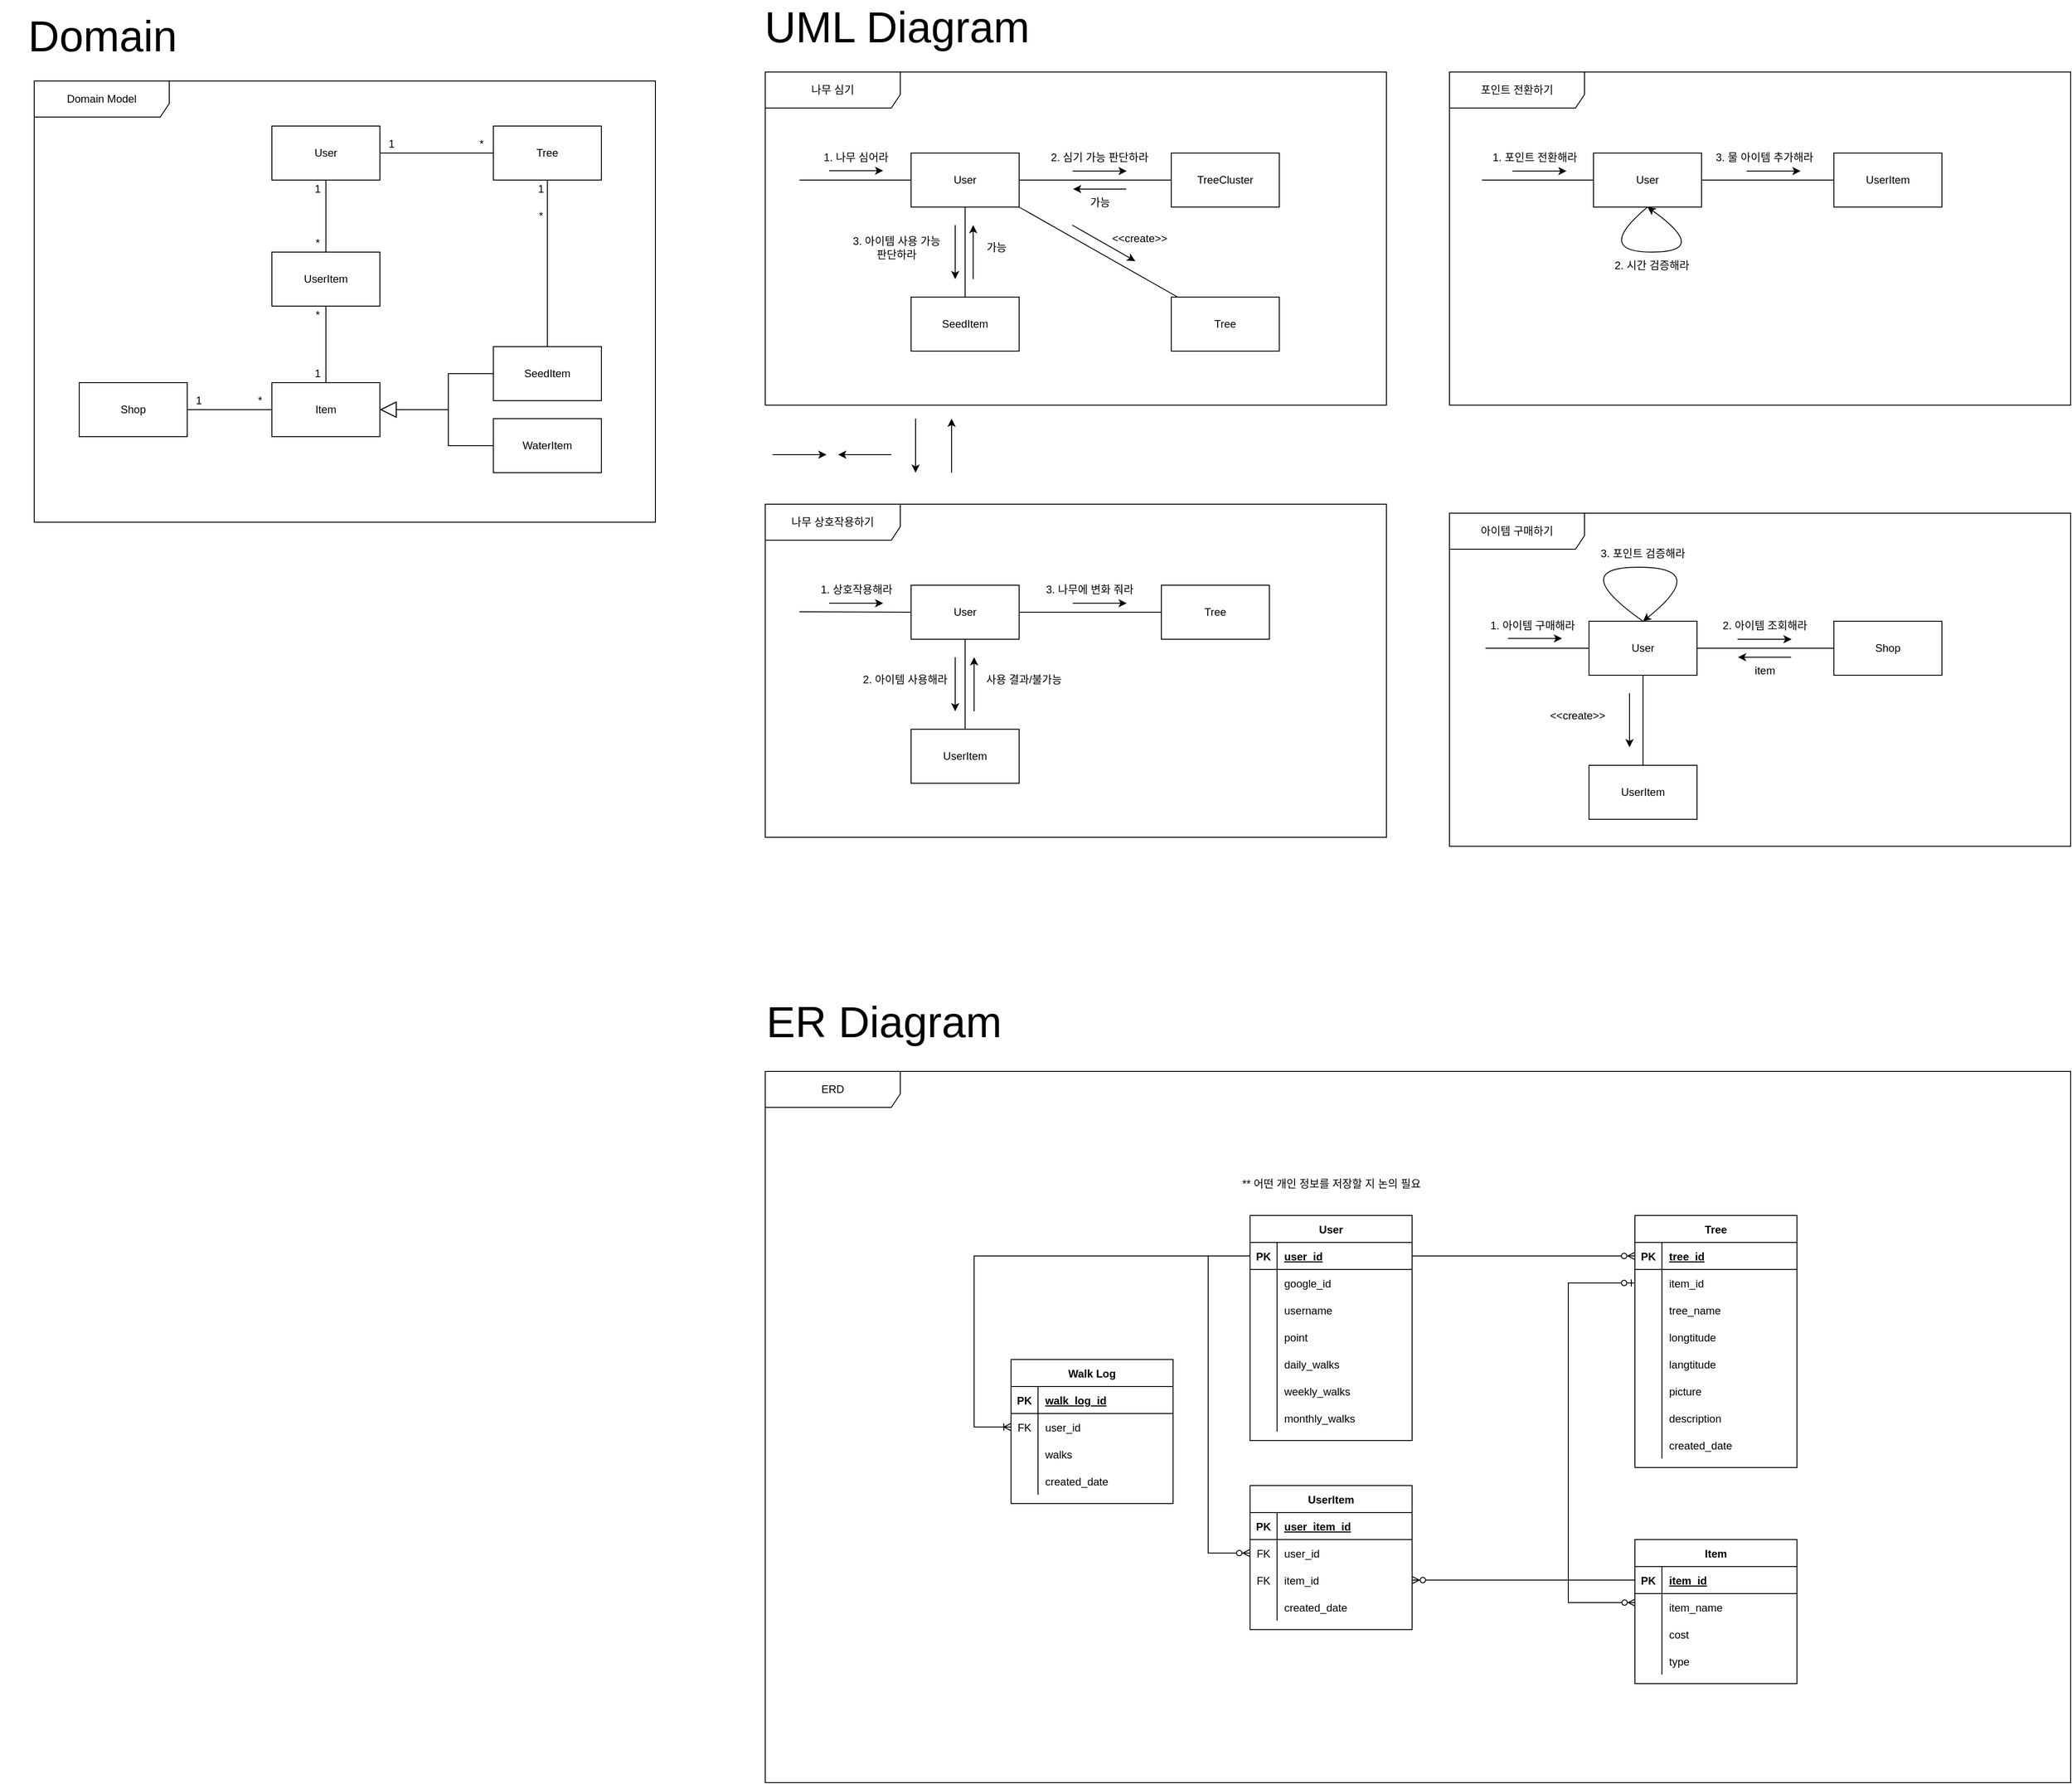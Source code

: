 <mxfile version="16.4.3" type="github">
  <diagram id="Z2XPl6DT5WQDu6Ui0edA" name="Page-1">
    <mxGraphModel dx="4124" dy="2280" grid="1" gridSize="10" guides="1" tooltips="1" connect="1" arrows="1" fold="1" page="1" pageScale="1" pageWidth="827" pageHeight="1169" math="0" shadow="0">
      <root>
        <mxCell id="0" />
        <mxCell id="1" parent="0" />
        <mxCell id="-I51igHoZUXPIICsRkif-1" value="Domain Model" style="shape=umlFrame;whiteSpace=wrap;html=1;width=150;height=40;" vertex="1" parent="1">
          <mxGeometry x="68" y="150" width="690" height="490" as="geometry" />
        </mxCell>
        <mxCell id="-I51igHoZUXPIICsRkif-2" value="User" style="rounded=0;whiteSpace=wrap;html=1;" vertex="1" parent="1">
          <mxGeometry x="332" y="200" width="120" height="60" as="geometry" />
        </mxCell>
        <mxCell id="-I51igHoZUXPIICsRkif-3" value="Tree" style="rounded=0;whiteSpace=wrap;html=1;" vertex="1" parent="1">
          <mxGeometry x="578" y="200" width="120" height="60" as="geometry" />
        </mxCell>
        <mxCell id="-I51igHoZUXPIICsRkif-4" value="" style="endArrow=none;html=1;rounded=0;exitX=1;exitY=0.5;exitDx=0;exitDy=0;entryX=0;entryY=0.5;entryDx=0;entryDy=0;" edge="1" parent="1" source="-I51igHoZUXPIICsRkif-2" target="-I51igHoZUXPIICsRkif-3">
          <mxGeometry width="50" height="50" relative="1" as="geometry">
            <mxPoint x="698" y="590" as="sourcePoint" />
            <mxPoint x="748" y="540" as="targetPoint" />
          </mxGeometry>
        </mxCell>
        <mxCell id="-I51igHoZUXPIICsRkif-5" value="1" style="text;html=1;strokeColor=none;fillColor=none;align=center;verticalAlign=middle;whiteSpace=wrap;rounded=0;" vertex="1" parent="1">
          <mxGeometry x="452" y="210" width="26" height="20" as="geometry" />
        </mxCell>
        <mxCell id="-I51igHoZUXPIICsRkif-6" value="*" style="text;html=1;strokeColor=none;fillColor=none;align=center;verticalAlign=middle;whiteSpace=wrap;rounded=0;" vertex="1" parent="1">
          <mxGeometry x="552" y="210" width="26" height="20" as="geometry" />
        </mxCell>
        <mxCell id="-I51igHoZUXPIICsRkif-7" value="Item" style="rounded=0;whiteSpace=wrap;html=1;" vertex="1" parent="1">
          <mxGeometry x="332" y="485" width="120" height="60" as="geometry" />
        </mxCell>
        <mxCell id="-I51igHoZUXPIICsRkif-8" value="SeedItem" style="rounded=0;whiteSpace=wrap;html=1;" vertex="1" parent="1">
          <mxGeometry x="578" y="445" width="120" height="60" as="geometry" />
        </mxCell>
        <mxCell id="-I51igHoZUXPIICsRkif-9" value="WaterItem" style="rounded=0;whiteSpace=wrap;html=1;" vertex="1" parent="1">
          <mxGeometry x="578" y="525" width="120" height="60" as="geometry" />
        </mxCell>
        <mxCell id="-I51igHoZUXPIICsRkif-10" value="" style="endArrow=block;endSize=16;endFill=0;html=1;rounded=0;entryX=1;entryY=0.5;entryDx=0;entryDy=0;exitX=0;exitY=0.5;exitDx=0;exitDy=0;" edge="1" parent="1" source="-I51igHoZUXPIICsRkif-9" target="-I51igHoZUXPIICsRkif-7">
          <mxGeometry x="0.079" y="23" width="160" relative="1" as="geometry">
            <mxPoint x="568" y="585" as="sourcePoint" />
            <mxPoint x="728" y="585" as="targetPoint" />
            <Array as="points">
              <mxPoint x="528" y="555" />
              <mxPoint x="528" y="515" />
            </Array>
            <mxPoint as="offset" />
          </mxGeometry>
        </mxCell>
        <mxCell id="-I51igHoZUXPIICsRkif-11" value="" style="endArrow=block;endSize=16;endFill=0;html=1;rounded=0;exitX=0;exitY=0.5;exitDx=0;exitDy=0;entryX=1;entryY=0.5;entryDx=0;entryDy=0;" edge="1" parent="1" source="-I51igHoZUXPIICsRkif-8" target="-I51igHoZUXPIICsRkif-7">
          <mxGeometry x="0.079" y="23" width="160" relative="1" as="geometry">
            <mxPoint x="488" y="465" as="sourcePoint" />
            <mxPoint x="458" y="515" as="targetPoint" />
            <Array as="points">
              <mxPoint x="528" y="475" />
              <mxPoint x="528" y="515" />
            </Array>
            <mxPoint as="offset" />
          </mxGeometry>
        </mxCell>
        <mxCell id="-I51igHoZUXPIICsRkif-12" value="" style="endArrow=none;html=1;rounded=0;exitX=0.5;exitY=0;exitDx=0;exitDy=0;entryX=0.5;entryY=1;entryDx=0;entryDy=0;" edge="1" parent="1" source="-I51igHoZUXPIICsRkif-8" target="-I51igHoZUXPIICsRkif-3">
          <mxGeometry width="50" height="50" relative="1" as="geometry">
            <mxPoint x="462.0" y="240.0" as="sourcePoint" />
            <mxPoint x="588" y="240.0" as="targetPoint" />
          </mxGeometry>
        </mxCell>
        <mxCell id="-I51igHoZUXPIICsRkif-13" value="1" style="text;html=1;strokeColor=none;fillColor=none;align=center;verticalAlign=middle;whiteSpace=wrap;rounded=0;" vertex="1" parent="1">
          <mxGeometry x="618" y="260" width="26" height="20" as="geometry" />
        </mxCell>
        <mxCell id="-I51igHoZUXPIICsRkif-14" value="*" style="text;html=1;strokeColor=none;fillColor=none;align=center;verticalAlign=middle;whiteSpace=wrap;rounded=0;" vertex="1" parent="1">
          <mxGeometry x="618" y="290" width="26" height="20" as="geometry" />
        </mxCell>
        <mxCell id="-I51igHoZUXPIICsRkif-15" value="Shop" style="rounded=0;whiteSpace=wrap;html=1;" vertex="1" parent="1">
          <mxGeometry x="118" y="485" width="120" height="60" as="geometry" />
        </mxCell>
        <mxCell id="-I51igHoZUXPIICsRkif-16" value="" style="endArrow=none;html=1;rounded=0;exitX=1;exitY=0.5;exitDx=0;exitDy=0;entryX=0;entryY=0.5;entryDx=0;entryDy=0;" edge="1" parent="1" source="-I51igHoZUXPIICsRkif-15" target="-I51igHoZUXPIICsRkif-7">
          <mxGeometry width="50" height="50" relative="1" as="geometry">
            <mxPoint x="402.0" y="405" as="sourcePoint" />
            <mxPoint x="402.0" y="495" as="targetPoint" />
          </mxGeometry>
        </mxCell>
        <mxCell id="-I51igHoZUXPIICsRkif-17" value="1" style="text;html=1;strokeColor=none;fillColor=none;align=center;verticalAlign=middle;whiteSpace=wrap;rounded=0;" vertex="1" parent="1">
          <mxGeometry x="238" y="495" width="26" height="20" as="geometry" />
        </mxCell>
        <mxCell id="-I51igHoZUXPIICsRkif-18" value="*" style="text;html=1;strokeColor=none;fillColor=none;align=center;verticalAlign=middle;whiteSpace=wrap;rounded=0;" vertex="1" parent="1">
          <mxGeometry x="306" y="495" width="26" height="20" as="geometry" />
        </mxCell>
        <mxCell id="-I51igHoZUXPIICsRkif-19" value="나무 심기" style="shape=umlFrame;whiteSpace=wrap;html=1;width=150;height=40;" vertex="1" parent="1">
          <mxGeometry x="880" y="140" width="690" height="370" as="geometry" />
        </mxCell>
        <mxCell id="-I51igHoZUXPIICsRkif-20" value="User" style="rounded=0;whiteSpace=wrap;html=1;" vertex="1" parent="1">
          <mxGeometry x="1042" y="230" width="120" height="60" as="geometry" />
        </mxCell>
        <mxCell id="-I51igHoZUXPIICsRkif-21" value="TreeCluster" style="rounded=0;whiteSpace=wrap;html=1;" vertex="1" parent="1">
          <mxGeometry x="1331" y="230" width="120" height="60" as="geometry" />
        </mxCell>
        <mxCell id="-I51igHoZUXPIICsRkif-22" value="" style="endArrow=none;html=1;rounded=0;exitX=1;exitY=0.5;exitDx=0;exitDy=0;entryX=0;entryY=0.5;entryDx=0;entryDy=0;" edge="1" parent="1" source="-I51igHoZUXPIICsRkif-20" target="-I51igHoZUXPIICsRkif-21">
          <mxGeometry width="50" height="50" relative="1" as="geometry">
            <mxPoint x="1294" y="-190" as="sourcePoint" />
            <mxPoint x="1294" y="-100" as="targetPoint" />
          </mxGeometry>
        </mxCell>
        <mxCell id="-I51igHoZUXPIICsRkif-23" value="" style="endArrow=none;html=1;rounded=0;entryX=0;entryY=0.5;entryDx=0;entryDy=0;" edge="1" parent="1" target="-I51igHoZUXPIICsRkif-20">
          <mxGeometry width="50" height="50" relative="1" as="geometry">
            <mxPoint x="918" y="260" as="sourcePoint" />
            <mxPoint x="1042" y="259.5" as="targetPoint" />
          </mxGeometry>
        </mxCell>
        <mxCell id="-I51igHoZUXPIICsRkif-24" value="2. 심기 가능 판단하라" style="text;html=1;strokeColor=none;fillColor=none;align=center;verticalAlign=middle;whiteSpace=wrap;rounded=0;" vertex="1" parent="1">
          <mxGeometry x="1191" y="220" width="121" height="30" as="geometry" />
        </mxCell>
        <mxCell id="-I51igHoZUXPIICsRkif-25" value="1. 나무 심어라" style="text;html=1;strokeColor=none;fillColor=none;align=center;verticalAlign=middle;whiteSpace=wrap;rounded=0;" vertex="1" parent="1">
          <mxGeometry x="941" y="220" width="80" height="30" as="geometry" />
        </mxCell>
        <mxCell id="-I51igHoZUXPIICsRkif-26" value="" style="endArrow=classic;html=1;rounded=0;" edge="1" parent="1">
          <mxGeometry width="50" height="50" relative="1" as="geometry">
            <mxPoint x="888" y="565" as="sourcePoint" />
            <mxPoint x="948" y="565" as="targetPoint" />
          </mxGeometry>
        </mxCell>
        <mxCell id="-I51igHoZUXPIICsRkif-27" value="" style="endArrow=classic;html=1;rounded=0;" edge="1" parent="1">
          <mxGeometry width="50" height="50" relative="1" as="geometry">
            <mxPoint x="1020" y="565" as="sourcePoint" />
            <mxPoint x="961" y="565" as="targetPoint" />
          </mxGeometry>
        </mxCell>
        <mxCell id="-I51igHoZUXPIICsRkif-28" value="" style="endArrow=classic;html=1;rounded=0;" edge="1" parent="1">
          <mxGeometry width="50" height="50" relative="1" as="geometry">
            <mxPoint x="1221.5" y="250" as="sourcePoint" />
            <mxPoint x="1281.5" y="250" as="targetPoint" />
          </mxGeometry>
        </mxCell>
        <mxCell id="-I51igHoZUXPIICsRkif-29" value="" style="endArrow=classic;html=1;rounded=0;" edge="1" parent="1">
          <mxGeometry width="50" height="50" relative="1" as="geometry">
            <mxPoint x="951" y="249.6" as="sourcePoint" />
            <mxPoint x="1011" y="249.6" as="targetPoint" />
          </mxGeometry>
        </mxCell>
        <mxCell id="-I51igHoZUXPIICsRkif-30" value="" style="endArrow=classic;html=1;rounded=0;" edge="1" parent="1">
          <mxGeometry width="50" height="50" relative="1" as="geometry">
            <mxPoint x="1281" y="270" as="sourcePoint" />
            <mxPoint x="1222" y="270" as="targetPoint" />
          </mxGeometry>
        </mxCell>
        <mxCell id="-I51igHoZUXPIICsRkif-31" value="가능" style="text;html=1;strokeColor=none;fillColor=none;align=center;verticalAlign=middle;whiteSpace=wrap;rounded=0;" vertex="1" parent="1">
          <mxGeometry x="1226.5" y="270" width="50" height="30" as="geometry" />
        </mxCell>
        <mxCell id="-I51igHoZUXPIICsRkif-32" value="SeedItem" style="rounded=0;whiteSpace=wrap;html=1;" vertex="1" parent="1">
          <mxGeometry x="1042" y="390" width="120" height="60" as="geometry" />
        </mxCell>
        <mxCell id="-I51igHoZUXPIICsRkif-33" value="" style="endArrow=classic;html=1;rounded=0;" edge="1" parent="1">
          <mxGeometry width="50" height="50" relative="1" as="geometry">
            <mxPoint x="1047" y="525" as="sourcePoint" />
            <mxPoint x="1047" y="585" as="targetPoint" />
            <Array as="points">
              <mxPoint x="1047" y="555" />
            </Array>
          </mxGeometry>
        </mxCell>
        <mxCell id="-I51igHoZUXPIICsRkif-34" value="" style="endArrow=none;html=1;rounded=0;exitX=0.5;exitY=1;exitDx=0;exitDy=0;entryX=0.5;entryY=0;entryDx=0;entryDy=0;" edge="1" parent="1" source="-I51igHoZUXPIICsRkif-20" target="-I51igHoZUXPIICsRkif-32">
          <mxGeometry width="50" height="50" relative="1" as="geometry">
            <mxPoint x="1172" y="270" as="sourcePoint" />
            <mxPoint x="1341" y="270" as="targetPoint" />
          </mxGeometry>
        </mxCell>
        <mxCell id="-I51igHoZUXPIICsRkif-35" value="" style="endArrow=classic;html=1;rounded=0;" edge="1" parent="1">
          <mxGeometry width="50" height="50" relative="1" as="geometry">
            <mxPoint x="1091" y="310" as="sourcePoint" />
            <mxPoint x="1091" y="370" as="targetPoint" />
            <Array as="points">
              <mxPoint x="1091" y="340" />
            </Array>
          </mxGeometry>
        </mxCell>
        <mxCell id="-I51igHoZUXPIICsRkif-36" value="3. 아이템 사용 가능&lt;br&gt;판단하라" style="text;html=1;strokeColor=none;fillColor=none;align=center;verticalAlign=middle;whiteSpace=wrap;rounded=0;" vertex="1" parent="1">
          <mxGeometry x="961" y="320" width="130" height="30" as="geometry" />
        </mxCell>
        <mxCell id="-I51igHoZUXPIICsRkif-37" value="" style="endArrow=classic;html=1;rounded=0;" edge="1" parent="1">
          <mxGeometry width="50" height="50" relative="1" as="geometry">
            <mxPoint x="1087" y="585" as="sourcePoint" />
            <mxPoint x="1087" y="525" as="targetPoint" />
            <Array as="points" />
          </mxGeometry>
        </mxCell>
        <mxCell id="-I51igHoZUXPIICsRkif-38" value="" style="endArrow=classic;html=1;rounded=0;" edge="1" parent="1">
          <mxGeometry width="50" height="50" relative="1" as="geometry">
            <mxPoint x="1111" y="370" as="sourcePoint" />
            <mxPoint x="1111" y="310" as="targetPoint" />
            <Array as="points" />
          </mxGeometry>
        </mxCell>
        <mxCell id="-I51igHoZUXPIICsRkif-39" value="가능" style="text;html=1;strokeColor=none;fillColor=none;align=center;verticalAlign=middle;whiteSpace=wrap;rounded=0;" vertex="1" parent="1">
          <mxGeometry x="1112" y="320" width="50" height="30" as="geometry" />
        </mxCell>
        <mxCell id="-I51igHoZUXPIICsRkif-40" value="Tree" style="rounded=0;whiteSpace=wrap;html=1;" vertex="1" parent="1">
          <mxGeometry x="1331" y="390" width="120" height="60" as="geometry" />
        </mxCell>
        <mxCell id="-I51igHoZUXPIICsRkif-41" value="" style="endArrow=none;html=1;rounded=0;exitX=1;exitY=1;exitDx=0;exitDy=0;" edge="1" parent="1" source="-I51igHoZUXPIICsRkif-20" target="-I51igHoZUXPIICsRkif-40">
          <mxGeometry width="50" height="50" relative="1" as="geometry">
            <mxPoint x="1172" y="270" as="sourcePoint" />
            <mxPoint x="1341" y="270" as="targetPoint" />
          </mxGeometry>
        </mxCell>
        <mxCell id="-I51igHoZUXPIICsRkif-42" value="" style="endArrow=classic;html=1;rounded=0;" edge="1" parent="1">
          <mxGeometry width="50" height="50" relative="1" as="geometry">
            <mxPoint x="1221" y="310" as="sourcePoint" />
            <mxPoint x="1291" y="350" as="targetPoint" />
            <Array as="points">
              <mxPoint x="1221" y="310" />
            </Array>
          </mxGeometry>
        </mxCell>
        <mxCell id="-I51igHoZUXPIICsRkif-43" value="&amp;lt;&amp;lt;create&amp;gt;&amp;gt;" style="text;html=1;strokeColor=none;fillColor=none;align=center;verticalAlign=middle;whiteSpace=wrap;rounded=0;" vertex="1" parent="1">
          <mxGeometry x="1263" y="310" width="66" height="30" as="geometry" />
        </mxCell>
        <mxCell id="-I51igHoZUXPIICsRkif-44" value="나무 상호작용하기" style="shape=umlFrame;whiteSpace=wrap;html=1;width=150;height=40;" vertex="1" parent="1">
          <mxGeometry x="880" y="620" width="690" height="370" as="geometry" />
        </mxCell>
        <mxCell id="-I51igHoZUXPIICsRkif-45" value="User" style="rounded=0;whiteSpace=wrap;html=1;" vertex="1" parent="1">
          <mxGeometry x="1042" y="710" width="120" height="60" as="geometry" />
        </mxCell>
        <mxCell id="-I51igHoZUXPIICsRkif-46" value="" style="endArrow=none;html=1;rounded=0;exitX=1;exitY=0.5;exitDx=0;exitDy=0;entryX=0;entryY=0.5;entryDx=0;entryDy=0;" edge="1" parent="1" target="-I51igHoZUXPIICsRkif-45">
          <mxGeometry width="50" height="50" relative="1" as="geometry">
            <mxPoint x="918" y="739.5" as="sourcePoint" />
            <mxPoint x="1042" y="739.5" as="targetPoint" />
          </mxGeometry>
        </mxCell>
        <mxCell id="-I51igHoZUXPIICsRkif-47" value="1. 상호작용해라" style="text;html=1;strokeColor=none;fillColor=none;align=center;verticalAlign=middle;whiteSpace=wrap;rounded=0;" vertex="1" parent="1">
          <mxGeometry x="931.5" y="700" width="99" height="30" as="geometry" />
        </mxCell>
        <mxCell id="-I51igHoZUXPIICsRkif-48" value="" style="endArrow=classic;html=1;rounded=0;" edge="1" parent="1">
          <mxGeometry width="50" height="50" relative="1" as="geometry">
            <mxPoint x="951" y="730" as="sourcePoint" />
            <mxPoint x="1011" y="730" as="targetPoint" />
          </mxGeometry>
        </mxCell>
        <mxCell id="-I51igHoZUXPIICsRkif-49" value="Tree" style="rounded=0;whiteSpace=wrap;html=1;" vertex="1" parent="1">
          <mxGeometry x="1320" y="710" width="120" height="60" as="geometry" />
        </mxCell>
        <mxCell id="-I51igHoZUXPIICsRkif-50" value="" style="endArrow=none;html=1;rounded=0;exitX=1;exitY=0.5;exitDx=0;exitDy=0;entryX=0;entryY=0.5;entryDx=0;entryDy=0;" edge="1" parent="1" source="-I51igHoZUXPIICsRkif-45" target="-I51igHoZUXPIICsRkif-49">
          <mxGeometry width="50" height="50" relative="1" as="geometry">
            <mxPoint x="1180" y="739.5" as="sourcePoint" />
            <mxPoint x="1304" y="740" as="targetPoint" />
          </mxGeometry>
        </mxCell>
        <mxCell id="-I51igHoZUXPIICsRkif-51" value="UserItem" style="rounded=0;whiteSpace=wrap;html=1;" vertex="1" parent="1">
          <mxGeometry x="1042" y="870" width="120" height="60" as="geometry" />
        </mxCell>
        <mxCell id="-I51igHoZUXPIICsRkif-52" value="" style="endArrow=none;html=1;rounded=0;exitX=0.5;exitY=1;exitDx=0;exitDy=0;entryX=0.5;entryY=0;entryDx=0;entryDy=0;" edge="1" parent="1" source="-I51igHoZUXPIICsRkif-45" target="-I51igHoZUXPIICsRkif-51">
          <mxGeometry width="50" height="50" relative="1" as="geometry">
            <mxPoint x="1172" y="750" as="sourcePoint" />
            <mxPoint x="1330" y="750" as="targetPoint" />
          </mxGeometry>
        </mxCell>
        <mxCell id="-I51igHoZUXPIICsRkif-53" value="" style="endArrow=classic;html=1;rounded=0;" edge="1" parent="1">
          <mxGeometry width="50" height="50" relative="1" as="geometry">
            <mxPoint x="1091" y="790" as="sourcePoint" />
            <mxPoint x="1091" y="850" as="targetPoint" />
            <Array as="points">
              <mxPoint x="1091" y="820" />
            </Array>
          </mxGeometry>
        </mxCell>
        <mxCell id="-I51igHoZUXPIICsRkif-54" value="2. 아이템 사용해라" style="text;html=1;strokeColor=none;fillColor=none;align=center;verticalAlign=middle;whiteSpace=wrap;rounded=0;" vertex="1" parent="1">
          <mxGeometry x="980" y="800" width="111" height="30" as="geometry" />
        </mxCell>
        <mxCell id="-I51igHoZUXPIICsRkif-55" value="" style="endArrow=classic;html=1;rounded=0;" edge="1" parent="1">
          <mxGeometry width="50" height="50" relative="1" as="geometry">
            <mxPoint x="1112" y="850" as="sourcePoint" />
            <mxPoint x="1112" y="790" as="targetPoint" />
            <Array as="points" />
          </mxGeometry>
        </mxCell>
        <mxCell id="-I51igHoZUXPIICsRkif-56" value="사용 결과/불가능" style="text;html=1;strokeColor=none;fillColor=none;align=center;verticalAlign=middle;whiteSpace=wrap;rounded=0;" vertex="1" parent="1">
          <mxGeometry x="1112" y="800" width="111" height="30" as="geometry" />
        </mxCell>
        <mxCell id="-I51igHoZUXPIICsRkif-57" value="3. 나무에 변화 줘라" style="text;html=1;strokeColor=none;fillColor=none;align=center;verticalAlign=middle;whiteSpace=wrap;rounded=0;" vertex="1" parent="1">
          <mxGeometry x="1185" y="700" width="111" height="30" as="geometry" />
        </mxCell>
        <mxCell id="-I51igHoZUXPIICsRkif-58" value="" style="endArrow=classic;html=1;rounded=0;" edge="1" parent="1">
          <mxGeometry width="50" height="50" relative="1" as="geometry">
            <mxPoint x="1221.5" y="730" as="sourcePoint" />
            <mxPoint x="1281.5" y="730" as="targetPoint" />
          </mxGeometry>
        </mxCell>
        <mxCell id="-I51igHoZUXPIICsRkif-59" value="포인트 전환하기" style="shape=umlFrame;whiteSpace=wrap;html=1;width=150;height=40;" vertex="1" parent="1">
          <mxGeometry x="1640" y="140" width="690" height="370" as="geometry" />
        </mxCell>
        <mxCell id="-I51igHoZUXPIICsRkif-60" value="&lt;font style=&quot;font-size: 48px&quot;&gt;UML Diagram&lt;br&gt;&lt;/font&gt;" style="text;html=1;strokeColor=none;fillColor=none;align=center;verticalAlign=middle;whiteSpace=wrap;rounded=0;" vertex="1" parent="1">
          <mxGeometry x="856.5" y="60" width="339" height="60" as="geometry" />
        </mxCell>
        <mxCell id="-I51igHoZUXPIICsRkif-61" value="&lt;font style=&quot;font-size: 48px&quot;&gt;Domain&lt;/font&gt;" style="text;html=1;strokeColor=none;fillColor=none;align=center;verticalAlign=middle;whiteSpace=wrap;rounded=0;" vertex="1" parent="1">
          <mxGeometry x="30" y="70" width="227.5" height="60" as="geometry" />
        </mxCell>
        <mxCell id="-I51igHoZUXPIICsRkif-62" value="User" style="rounded=0;whiteSpace=wrap;html=1;" vertex="1" parent="1">
          <mxGeometry x="1800" y="230" width="120" height="60" as="geometry" />
        </mxCell>
        <mxCell id="-I51igHoZUXPIICsRkif-63" value="" style="endArrow=none;html=1;rounded=0;entryX=0;entryY=0.5;entryDx=0;entryDy=0;" edge="1" parent="1" target="-I51igHoZUXPIICsRkif-62">
          <mxGeometry width="50" height="50" relative="1" as="geometry">
            <mxPoint x="1676" y="260" as="sourcePoint" />
            <mxPoint x="1800" y="259.52" as="targetPoint" />
          </mxGeometry>
        </mxCell>
        <mxCell id="-I51igHoZUXPIICsRkif-64" value="" style="endArrow=classic;html=1;rounded=0;" edge="1" parent="1">
          <mxGeometry width="50" height="50" relative="1" as="geometry">
            <mxPoint x="1710" y="250" as="sourcePoint" />
            <mxPoint x="1770" y="250" as="targetPoint" />
          </mxGeometry>
        </mxCell>
        <mxCell id="-I51igHoZUXPIICsRkif-65" value="1. 포인트 전환해라" style="text;html=1;strokeColor=none;fillColor=none;align=center;verticalAlign=middle;whiteSpace=wrap;rounded=0;" vertex="1" parent="1">
          <mxGeometry x="1680" y="220" width="110" height="30" as="geometry" />
        </mxCell>
        <mxCell id="-I51igHoZUXPIICsRkif-66" value="2. 시간 검증해라" style="text;html=1;strokeColor=none;fillColor=none;align=center;verticalAlign=middle;whiteSpace=wrap;rounded=0;" vertex="1" parent="1">
          <mxGeometry x="1810" y="340" width="110" height="30" as="geometry" />
        </mxCell>
        <mxCell id="-I51igHoZUXPIICsRkif-67" value="3. 물 아이템 추가해라" style="text;html=1;strokeColor=none;fillColor=none;align=center;verticalAlign=middle;whiteSpace=wrap;rounded=0;" vertex="1" parent="1">
          <mxGeometry x="1920" y="220" width="140" height="30" as="geometry" />
        </mxCell>
        <mxCell id="-I51igHoZUXPIICsRkif-68" value="UserItem" style="rounded=0;whiteSpace=wrap;html=1;" vertex="1" parent="1">
          <mxGeometry x="2067" y="230" width="120" height="60" as="geometry" />
        </mxCell>
        <mxCell id="-I51igHoZUXPIICsRkif-69" value="" style="endArrow=none;html=1;rounded=0;entryX=0;entryY=0.5;entryDx=0;entryDy=0;exitX=1;exitY=0.5;exitDx=0;exitDy=0;" edge="1" parent="1" source="-I51igHoZUXPIICsRkif-62" target="-I51igHoZUXPIICsRkif-68">
          <mxGeometry width="50" height="50" relative="1" as="geometry">
            <mxPoint x="1944" y="259.05" as="sourcePoint" />
            <mxPoint x="2068" y="259.05" as="targetPoint" />
          </mxGeometry>
        </mxCell>
        <mxCell id="-I51igHoZUXPIICsRkif-70" value="" style="endArrow=classic;html=1;rounded=0;" edge="1" parent="1">
          <mxGeometry width="50" height="50" relative="1" as="geometry">
            <mxPoint x="1970" y="250" as="sourcePoint" />
            <mxPoint x="2030" y="250" as="targetPoint" />
          </mxGeometry>
        </mxCell>
        <mxCell id="-I51igHoZUXPIICsRkif-71" value="아이템 구매하기" style="shape=umlFrame;whiteSpace=wrap;html=1;width=150;height=40;" vertex="1" parent="1">
          <mxGeometry x="1640" y="630" width="690" height="370" as="geometry" />
        </mxCell>
        <mxCell id="-I51igHoZUXPIICsRkif-72" value="" style="curved=1;endArrow=classic;html=1;rounded=0;fontSize=48;exitX=0.5;exitY=1;exitDx=0;exitDy=0;entryX=0.5;entryY=1;entryDx=0;entryDy=0;" edge="1" parent="1" source="-I51igHoZUXPIICsRkif-62" target="-I51igHoZUXPIICsRkif-62">
          <mxGeometry width="50" height="50" relative="1" as="geometry">
            <mxPoint x="2370" y="420" as="sourcePoint" />
            <mxPoint x="2420" y="370" as="targetPoint" />
            <Array as="points">
              <mxPoint x="1800" y="340" />
              <mxPoint x="1930" y="340" />
            </Array>
          </mxGeometry>
        </mxCell>
        <mxCell id="-I51igHoZUXPIICsRkif-73" value="User" style="rounded=0;whiteSpace=wrap;html=1;" vertex="1" parent="1">
          <mxGeometry x="1795" y="750" width="120" height="60" as="geometry" />
        </mxCell>
        <mxCell id="-I51igHoZUXPIICsRkif-74" value="" style="endArrow=none;html=1;rounded=0;entryX=0;entryY=0.5;entryDx=0;entryDy=0;" edge="1" parent="1" target="-I51igHoZUXPIICsRkif-73">
          <mxGeometry width="50" height="50" relative="1" as="geometry">
            <mxPoint x="1680" y="780" as="sourcePoint" />
            <mxPoint x="1790.0" y="779.91" as="targetPoint" />
          </mxGeometry>
        </mxCell>
        <mxCell id="-I51igHoZUXPIICsRkif-75" value="" style="endArrow=classic;html=1;rounded=0;" edge="1" parent="1">
          <mxGeometry width="50" height="50" relative="1" as="geometry">
            <mxPoint x="1705" y="769.17" as="sourcePoint" />
            <mxPoint x="1765" y="769.17" as="targetPoint" />
          </mxGeometry>
        </mxCell>
        <mxCell id="-I51igHoZUXPIICsRkif-76" value="1. 아이템 구매해라" style="text;html=1;strokeColor=none;fillColor=none;align=center;verticalAlign=middle;whiteSpace=wrap;rounded=0;" vertex="1" parent="1">
          <mxGeometry x="1680" y="740" width="104.5" height="30" as="geometry" />
        </mxCell>
        <mxCell id="-I51igHoZUXPIICsRkif-77" value="Shop" style="rounded=0;whiteSpace=wrap;html=1;" vertex="1" parent="1">
          <mxGeometry x="2067" y="750" width="120" height="60" as="geometry" />
        </mxCell>
        <mxCell id="-I51igHoZUXPIICsRkif-78" value="" style="endArrow=none;html=1;rounded=0;entryX=1;entryY=0.5;entryDx=0;entryDy=0;exitX=0;exitY=0.5;exitDx=0;exitDy=0;" edge="1" parent="1" source="-I51igHoZUXPIICsRkif-77" target="-I51igHoZUXPIICsRkif-73">
          <mxGeometry width="50" height="50" relative="1" as="geometry">
            <mxPoint x="1690" y="790" as="sourcePoint" />
            <mxPoint x="1805.0" y="790" as="targetPoint" />
          </mxGeometry>
        </mxCell>
        <mxCell id="-I51igHoZUXPIICsRkif-79" value="2. 아이템 조회해라" style="text;html=1;strokeColor=none;fillColor=none;align=center;verticalAlign=middle;whiteSpace=wrap;rounded=0;" vertex="1" parent="1">
          <mxGeometry x="1937.75" y="740" width="104.5" height="30" as="geometry" />
        </mxCell>
        <mxCell id="-I51igHoZUXPIICsRkif-80" value="" style="endArrow=classic;html=1;rounded=0;" edge="1" parent="1">
          <mxGeometry width="50" height="50" relative="1" as="geometry">
            <mxPoint x="1960" y="770" as="sourcePoint" />
            <mxPoint x="2020" y="770" as="targetPoint" />
          </mxGeometry>
        </mxCell>
        <mxCell id="-I51igHoZUXPIICsRkif-81" value="" style="endArrow=classic;html=1;rounded=0;" edge="1" parent="1">
          <mxGeometry width="50" height="50" relative="1" as="geometry">
            <mxPoint x="2019.5" y="790" as="sourcePoint" />
            <mxPoint x="1960.5" y="790" as="targetPoint" />
          </mxGeometry>
        </mxCell>
        <mxCell id="-I51igHoZUXPIICsRkif-82" value="item" style="text;html=1;strokeColor=none;fillColor=none;align=center;verticalAlign=middle;whiteSpace=wrap;rounded=0;" vertex="1" parent="1">
          <mxGeometry x="1937.75" y="790" width="104.5" height="30" as="geometry" />
        </mxCell>
        <mxCell id="-I51igHoZUXPIICsRkif-83" value="" style="curved=1;endArrow=classic;html=1;rounded=0;fontSize=48;exitX=0.5;exitY=0;exitDx=0;exitDy=0;entryX=0.5;entryY=0;entryDx=0;entryDy=0;" edge="1" parent="1" source="-I51igHoZUXPIICsRkif-73" target="-I51igHoZUXPIICsRkif-73">
          <mxGeometry width="50" height="50" relative="1" as="geometry">
            <mxPoint x="1850.0" y="690" as="sourcePoint" />
            <mxPoint x="1850.0" y="690" as="targetPoint" />
            <Array as="points">
              <mxPoint x="1770" y="690" />
              <mxPoint x="1930" y="690" />
            </Array>
          </mxGeometry>
        </mxCell>
        <mxCell id="-I51igHoZUXPIICsRkif-84" value="3. 포인트 검증해라" style="text;html=1;strokeColor=none;fillColor=none;align=center;verticalAlign=middle;whiteSpace=wrap;rounded=0;" vertex="1" parent="1">
          <mxGeometry x="1800" y="660" width="110" height="30" as="geometry" />
        </mxCell>
        <mxCell id="-I51igHoZUXPIICsRkif-85" value="UserItem" style="rounded=0;whiteSpace=wrap;html=1;" vertex="1" parent="1">
          <mxGeometry x="1795" y="910" width="120" height="60" as="geometry" />
        </mxCell>
        <mxCell id="-I51igHoZUXPIICsRkif-86" value="" style="endArrow=none;html=1;rounded=0;entryX=0.5;entryY=1;entryDx=0;entryDy=0;exitX=0.5;exitY=0;exitDx=0;exitDy=0;" edge="1" parent="1" source="-I51igHoZUXPIICsRkif-85" target="-I51igHoZUXPIICsRkif-73">
          <mxGeometry width="50" height="50" relative="1" as="geometry">
            <mxPoint x="2077" y="790" as="sourcePoint" />
            <mxPoint x="1925.0" y="790" as="targetPoint" />
          </mxGeometry>
        </mxCell>
        <mxCell id="-I51igHoZUXPIICsRkif-87" value="" style="endArrow=classic;html=1;rounded=0;" edge="1" parent="1">
          <mxGeometry width="50" height="50" relative="1" as="geometry">
            <mxPoint x="1840" y="830" as="sourcePoint" />
            <mxPoint x="1840" y="890" as="targetPoint" />
            <Array as="points">
              <mxPoint x="1840" y="860" />
            </Array>
          </mxGeometry>
        </mxCell>
        <mxCell id="-I51igHoZUXPIICsRkif-88" value="&amp;lt;&amp;lt;create&amp;gt;&amp;gt;" style="text;html=1;strokeColor=none;fillColor=none;align=center;verticalAlign=middle;whiteSpace=wrap;rounded=0;" vertex="1" parent="1">
          <mxGeometry x="1730" y="840" width="104.5" height="30" as="geometry" />
        </mxCell>
        <mxCell id="-I51igHoZUXPIICsRkif-89" value="UserItem" style="rounded=0;whiteSpace=wrap;html=1;" vertex="1" parent="1">
          <mxGeometry x="332" y="340" width="120" height="60" as="geometry" />
        </mxCell>
        <mxCell id="-I51igHoZUXPIICsRkif-90" value="" style="endArrow=none;html=1;rounded=0;entryX=0.5;entryY=0;entryDx=0;entryDy=0;exitX=0.5;exitY=1;exitDx=0;exitDy=0;" edge="1" parent="1" source="-I51igHoZUXPIICsRkif-2" target="-I51igHoZUXPIICsRkif-89">
          <mxGeometry width="50" height="50" relative="1" as="geometry">
            <mxPoint x="394" y="260" as="sourcePoint" />
            <mxPoint x="342" y="525" as="targetPoint" />
          </mxGeometry>
        </mxCell>
        <mxCell id="-I51igHoZUXPIICsRkif-91" value="" style="endArrow=none;html=1;rounded=0;exitX=0.5;exitY=1;exitDx=0;exitDy=0;entryX=0.5;entryY=0;entryDx=0;entryDy=0;" edge="1" parent="1" source="-I51igHoZUXPIICsRkif-89" target="-I51igHoZUXPIICsRkif-7">
          <mxGeometry width="50" height="50" relative="1" as="geometry">
            <mxPoint x="402.0" y="270" as="sourcePoint" />
            <mxPoint x="394" y="485" as="targetPoint" />
          </mxGeometry>
        </mxCell>
        <mxCell id="-I51igHoZUXPIICsRkif-92" value="*" style="text;html=1;strokeColor=none;fillColor=none;align=center;verticalAlign=middle;whiteSpace=wrap;rounded=0;" vertex="1" parent="1">
          <mxGeometry x="370" y="400" width="26" height="20" as="geometry" />
        </mxCell>
        <mxCell id="-I51igHoZUXPIICsRkif-93" value="*" style="text;html=1;strokeColor=none;fillColor=none;align=center;verticalAlign=middle;whiteSpace=wrap;rounded=0;" vertex="1" parent="1">
          <mxGeometry x="370" y="320" width="26" height="20" as="geometry" />
        </mxCell>
        <mxCell id="-I51igHoZUXPIICsRkif-94" value="1" style="text;html=1;strokeColor=none;fillColor=none;align=center;verticalAlign=middle;whiteSpace=wrap;rounded=0;" vertex="1" parent="1">
          <mxGeometry x="370" y="465" width="26" height="20" as="geometry" />
        </mxCell>
        <mxCell id="-I51igHoZUXPIICsRkif-95" value="1" style="text;html=1;strokeColor=none;fillColor=none;align=center;verticalAlign=middle;whiteSpace=wrap;rounded=0;" vertex="1" parent="1">
          <mxGeometry x="370" y="260" width="26" height="20" as="geometry" />
        </mxCell>
        <mxCell id="-I51igHoZUXPIICsRkif-96" value="ER Diagram" style="text;html=1;strokeColor=none;fillColor=none;align=center;verticalAlign=middle;whiteSpace=wrap;rounded=0;fontSize=48;" vertex="1" parent="1">
          <mxGeometry x="856.5" y="1160" width="310" height="70" as="geometry" />
        </mxCell>
        <mxCell id="-I51igHoZUXPIICsRkif-97" value="ERD" style="shape=umlFrame;whiteSpace=wrap;html=1;width=150;height=40;" vertex="1" parent="1">
          <mxGeometry x="880" y="1250" width="1450" height="790" as="geometry" />
        </mxCell>
        <mxCell id="-I51igHoZUXPIICsRkif-98" value="User" style="shape=table;startSize=30;container=1;collapsible=1;childLayout=tableLayout;fixedRows=1;rowLines=0;fontStyle=1;align=center;resizeLast=1;fontSize=12;" vertex="1" parent="1">
          <mxGeometry x="1418.5" y="1410" width="180" height="250" as="geometry" />
        </mxCell>
        <mxCell id="-I51igHoZUXPIICsRkif-99" value="" style="shape=tableRow;horizontal=0;startSize=0;swimlaneHead=0;swimlaneBody=0;fillColor=none;collapsible=0;dropTarget=0;points=[[0,0.5],[1,0.5]];portConstraint=eastwest;top=0;left=0;right=0;bottom=1;fontSize=12;" vertex="1" parent="-I51igHoZUXPIICsRkif-98">
          <mxGeometry y="30" width="180" height="30" as="geometry" />
        </mxCell>
        <mxCell id="-I51igHoZUXPIICsRkif-100" value="PK" style="shape=partialRectangle;connectable=0;fillColor=none;top=0;left=0;bottom=0;right=0;fontStyle=1;overflow=hidden;fontSize=12;" vertex="1" parent="-I51igHoZUXPIICsRkif-99">
          <mxGeometry width="30" height="30" as="geometry">
            <mxRectangle width="30" height="30" as="alternateBounds" />
          </mxGeometry>
        </mxCell>
        <mxCell id="-I51igHoZUXPIICsRkif-101" value="user_id" style="shape=partialRectangle;connectable=0;fillColor=none;top=0;left=0;bottom=0;right=0;align=left;spacingLeft=6;fontStyle=5;overflow=hidden;fontSize=12;" vertex="1" parent="-I51igHoZUXPIICsRkif-99">
          <mxGeometry x="30" width="150" height="30" as="geometry">
            <mxRectangle width="150" height="30" as="alternateBounds" />
          </mxGeometry>
        </mxCell>
        <mxCell id="-I51igHoZUXPIICsRkif-102" value="" style="shape=tableRow;horizontal=0;startSize=0;swimlaneHead=0;swimlaneBody=0;fillColor=none;collapsible=0;dropTarget=0;points=[[0,0.5],[1,0.5]];portConstraint=eastwest;top=0;left=0;right=0;bottom=0;fontSize=12;" vertex="1" parent="-I51igHoZUXPIICsRkif-98">
          <mxGeometry y="60" width="180" height="30" as="geometry" />
        </mxCell>
        <mxCell id="-I51igHoZUXPIICsRkif-103" value="" style="shape=partialRectangle;connectable=0;fillColor=none;top=0;left=0;bottom=0;right=0;editable=1;overflow=hidden;fontSize=12;" vertex="1" parent="-I51igHoZUXPIICsRkif-102">
          <mxGeometry width="30" height="30" as="geometry">
            <mxRectangle width="30" height="30" as="alternateBounds" />
          </mxGeometry>
        </mxCell>
        <mxCell id="-I51igHoZUXPIICsRkif-104" value="google_id" style="shape=partialRectangle;connectable=0;fillColor=none;top=0;left=0;bottom=0;right=0;align=left;spacingLeft=6;overflow=hidden;fontSize=12;" vertex="1" parent="-I51igHoZUXPIICsRkif-102">
          <mxGeometry x="30" width="150" height="30" as="geometry">
            <mxRectangle width="150" height="30" as="alternateBounds" />
          </mxGeometry>
        </mxCell>
        <mxCell id="-I51igHoZUXPIICsRkif-105" value="" style="shape=tableRow;horizontal=0;startSize=0;swimlaneHead=0;swimlaneBody=0;fillColor=none;collapsible=0;dropTarget=0;points=[[0,0.5],[1,0.5]];portConstraint=eastwest;top=0;left=0;right=0;bottom=0;fontSize=12;" vertex="1" parent="-I51igHoZUXPIICsRkif-98">
          <mxGeometry y="90" width="180" height="30" as="geometry" />
        </mxCell>
        <mxCell id="-I51igHoZUXPIICsRkif-106" value="" style="shape=partialRectangle;connectable=0;fillColor=none;top=0;left=0;bottom=0;right=0;editable=1;overflow=hidden;fontSize=12;" vertex="1" parent="-I51igHoZUXPIICsRkif-105">
          <mxGeometry width="30" height="30" as="geometry">
            <mxRectangle width="30" height="30" as="alternateBounds" />
          </mxGeometry>
        </mxCell>
        <mxCell id="-I51igHoZUXPIICsRkif-107" value="username" style="shape=partialRectangle;connectable=0;fillColor=none;top=0;left=0;bottom=0;right=0;align=left;spacingLeft=6;overflow=hidden;fontSize=12;" vertex="1" parent="-I51igHoZUXPIICsRkif-105">
          <mxGeometry x="30" width="150" height="30" as="geometry">
            <mxRectangle width="150" height="30" as="alternateBounds" />
          </mxGeometry>
        </mxCell>
        <mxCell id="-I51igHoZUXPIICsRkif-108" value="" style="shape=tableRow;horizontal=0;startSize=0;swimlaneHead=0;swimlaneBody=0;fillColor=none;collapsible=0;dropTarget=0;points=[[0,0.5],[1,0.5]];portConstraint=eastwest;top=0;left=0;right=0;bottom=0;fontSize=12;" vertex="1" parent="-I51igHoZUXPIICsRkif-98">
          <mxGeometry y="120" width="180" height="30" as="geometry" />
        </mxCell>
        <mxCell id="-I51igHoZUXPIICsRkif-109" value="" style="shape=partialRectangle;connectable=0;fillColor=none;top=0;left=0;bottom=0;right=0;editable=1;overflow=hidden;fontSize=12;" vertex="1" parent="-I51igHoZUXPIICsRkif-108">
          <mxGeometry width="30" height="30" as="geometry">
            <mxRectangle width="30" height="30" as="alternateBounds" />
          </mxGeometry>
        </mxCell>
        <mxCell id="-I51igHoZUXPIICsRkif-110" value="point" style="shape=partialRectangle;connectable=0;fillColor=none;top=0;left=0;bottom=0;right=0;align=left;spacingLeft=6;overflow=hidden;fontSize=12;" vertex="1" parent="-I51igHoZUXPIICsRkif-108">
          <mxGeometry x="30" width="150" height="30" as="geometry">
            <mxRectangle width="150" height="30" as="alternateBounds" />
          </mxGeometry>
        </mxCell>
        <mxCell id="-I51igHoZUXPIICsRkif-111" value="" style="shape=tableRow;horizontal=0;startSize=0;swimlaneHead=0;swimlaneBody=0;fillColor=none;collapsible=0;dropTarget=0;points=[[0,0.5],[1,0.5]];portConstraint=eastwest;top=0;left=0;right=0;bottom=0;fontSize=12;" vertex="1" parent="-I51igHoZUXPIICsRkif-98">
          <mxGeometry y="150" width="180" height="30" as="geometry" />
        </mxCell>
        <mxCell id="-I51igHoZUXPIICsRkif-112" value="" style="shape=partialRectangle;connectable=0;fillColor=none;top=0;left=0;bottom=0;right=0;editable=1;overflow=hidden;fontSize=12;" vertex="1" parent="-I51igHoZUXPIICsRkif-111">
          <mxGeometry width="30" height="30" as="geometry">
            <mxRectangle width="30" height="30" as="alternateBounds" />
          </mxGeometry>
        </mxCell>
        <mxCell id="-I51igHoZUXPIICsRkif-113" value="daily_walks" style="shape=partialRectangle;connectable=0;fillColor=none;top=0;left=0;bottom=0;right=0;align=left;spacingLeft=6;overflow=hidden;fontSize=12;" vertex="1" parent="-I51igHoZUXPIICsRkif-111">
          <mxGeometry x="30" width="150" height="30" as="geometry">
            <mxRectangle width="150" height="30" as="alternateBounds" />
          </mxGeometry>
        </mxCell>
        <mxCell id="-I51igHoZUXPIICsRkif-114" value="" style="shape=tableRow;horizontal=0;startSize=0;swimlaneHead=0;swimlaneBody=0;fillColor=none;collapsible=0;dropTarget=0;points=[[0,0.5],[1,0.5]];portConstraint=eastwest;top=0;left=0;right=0;bottom=0;fontSize=12;" vertex="1" parent="-I51igHoZUXPIICsRkif-98">
          <mxGeometry y="180" width="180" height="30" as="geometry" />
        </mxCell>
        <mxCell id="-I51igHoZUXPIICsRkif-115" value="" style="shape=partialRectangle;connectable=0;fillColor=none;top=0;left=0;bottom=0;right=0;editable=1;overflow=hidden;fontSize=12;" vertex="1" parent="-I51igHoZUXPIICsRkif-114">
          <mxGeometry width="30" height="30" as="geometry">
            <mxRectangle width="30" height="30" as="alternateBounds" />
          </mxGeometry>
        </mxCell>
        <mxCell id="-I51igHoZUXPIICsRkif-116" value="weekly_walks" style="shape=partialRectangle;connectable=0;fillColor=none;top=0;left=0;bottom=0;right=0;align=left;spacingLeft=6;overflow=hidden;fontSize=12;" vertex="1" parent="-I51igHoZUXPIICsRkif-114">
          <mxGeometry x="30" width="150" height="30" as="geometry">
            <mxRectangle width="150" height="30" as="alternateBounds" />
          </mxGeometry>
        </mxCell>
        <mxCell id="-I51igHoZUXPIICsRkif-117" value="" style="shape=tableRow;horizontal=0;startSize=0;swimlaneHead=0;swimlaneBody=0;fillColor=none;collapsible=0;dropTarget=0;points=[[0,0.5],[1,0.5]];portConstraint=eastwest;top=0;left=0;right=0;bottom=0;fontSize=12;" vertex="1" parent="-I51igHoZUXPIICsRkif-98">
          <mxGeometry y="210" width="180" height="30" as="geometry" />
        </mxCell>
        <mxCell id="-I51igHoZUXPIICsRkif-118" value="" style="shape=partialRectangle;connectable=0;fillColor=none;top=0;left=0;bottom=0;right=0;editable=1;overflow=hidden;fontSize=12;" vertex="1" parent="-I51igHoZUXPIICsRkif-117">
          <mxGeometry width="30" height="30" as="geometry">
            <mxRectangle width="30" height="30" as="alternateBounds" />
          </mxGeometry>
        </mxCell>
        <mxCell id="-I51igHoZUXPIICsRkif-119" value="monthly_walks" style="shape=partialRectangle;connectable=0;fillColor=none;top=0;left=0;bottom=0;right=0;align=left;spacingLeft=6;overflow=hidden;fontSize=12;" vertex="1" parent="-I51igHoZUXPIICsRkif-117">
          <mxGeometry x="30" width="150" height="30" as="geometry">
            <mxRectangle width="150" height="30" as="alternateBounds" />
          </mxGeometry>
        </mxCell>
        <mxCell id="-I51igHoZUXPIICsRkif-120" value="** 어떤 개인 정보를 저장할 지 논의 필요" style="text;html=1;strokeColor=none;fillColor=none;align=center;verticalAlign=middle;whiteSpace=wrap;rounded=0;fontSize=12;" vertex="1" parent="1">
          <mxGeometry x="1401.5" y="1360" width="214" height="30" as="geometry" />
        </mxCell>
        <mxCell id="-I51igHoZUXPIICsRkif-121" value="Walk Log" style="shape=table;startSize=30;container=1;collapsible=1;childLayout=tableLayout;fixedRows=1;rowLines=0;fontStyle=1;align=center;resizeLast=1;fontSize=12;" vertex="1" parent="1">
          <mxGeometry x="1153" y="1570" width="180" height="160" as="geometry" />
        </mxCell>
        <mxCell id="-I51igHoZUXPIICsRkif-122" value="" style="shape=tableRow;horizontal=0;startSize=0;swimlaneHead=0;swimlaneBody=0;fillColor=none;collapsible=0;dropTarget=0;points=[[0,0.5],[1,0.5]];portConstraint=eastwest;top=0;left=0;right=0;bottom=1;fontSize=12;" vertex="1" parent="-I51igHoZUXPIICsRkif-121">
          <mxGeometry y="30" width="180" height="30" as="geometry" />
        </mxCell>
        <mxCell id="-I51igHoZUXPIICsRkif-123" value="PK" style="shape=partialRectangle;connectable=0;fillColor=none;top=0;left=0;bottom=0;right=0;fontStyle=1;overflow=hidden;fontSize=12;" vertex="1" parent="-I51igHoZUXPIICsRkif-122">
          <mxGeometry width="30" height="30" as="geometry">
            <mxRectangle width="30" height="30" as="alternateBounds" />
          </mxGeometry>
        </mxCell>
        <mxCell id="-I51igHoZUXPIICsRkif-124" value="walk_log_id" style="shape=partialRectangle;connectable=0;fillColor=none;top=0;left=0;bottom=0;right=0;align=left;spacingLeft=6;fontStyle=5;overflow=hidden;fontSize=12;" vertex="1" parent="-I51igHoZUXPIICsRkif-122">
          <mxGeometry x="30" width="150" height="30" as="geometry">
            <mxRectangle width="150" height="30" as="alternateBounds" />
          </mxGeometry>
        </mxCell>
        <mxCell id="-I51igHoZUXPIICsRkif-125" value="" style="shape=tableRow;horizontal=0;startSize=0;swimlaneHead=0;swimlaneBody=0;fillColor=none;collapsible=0;dropTarget=0;points=[[0,0.5],[1,0.5]];portConstraint=eastwest;top=0;left=0;right=0;bottom=0;fontSize=12;" vertex="1" parent="-I51igHoZUXPIICsRkif-121">
          <mxGeometry y="60" width="180" height="30" as="geometry" />
        </mxCell>
        <mxCell id="-I51igHoZUXPIICsRkif-126" value="FK" style="shape=partialRectangle;connectable=0;fillColor=none;top=0;left=0;bottom=0;right=0;editable=1;overflow=hidden;fontSize=12;" vertex="1" parent="-I51igHoZUXPIICsRkif-125">
          <mxGeometry width="30" height="30" as="geometry">
            <mxRectangle width="30" height="30" as="alternateBounds" />
          </mxGeometry>
        </mxCell>
        <mxCell id="-I51igHoZUXPIICsRkif-127" value="user_id" style="shape=partialRectangle;connectable=0;fillColor=none;top=0;left=0;bottom=0;right=0;align=left;spacingLeft=6;overflow=hidden;fontSize=12;" vertex="1" parent="-I51igHoZUXPIICsRkif-125">
          <mxGeometry x="30" width="150" height="30" as="geometry">
            <mxRectangle width="150" height="30" as="alternateBounds" />
          </mxGeometry>
        </mxCell>
        <mxCell id="-I51igHoZUXPIICsRkif-128" value="" style="shape=tableRow;horizontal=0;startSize=0;swimlaneHead=0;swimlaneBody=0;fillColor=none;collapsible=0;dropTarget=0;points=[[0,0.5],[1,0.5]];portConstraint=eastwest;top=0;left=0;right=0;bottom=0;fontSize=12;" vertex="1" parent="-I51igHoZUXPIICsRkif-121">
          <mxGeometry y="90" width="180" height="30" as="geometry" />
        </mxCell>
        <mxCell id="-I51igHoZUXPIICsRkif-129" value="" style="shape=partialRectangle;connectable=0;fillColor=none;top=0;left=0;bottom=0;right=0;editable=1;overflow=hidden;fontSize=12;" vertex="1" parent="-I51igHoZUXPIICsRkif-128">
          <mxGeometry width="30" height="30" as="geometry">
            <mxRectangle width="30" height="30" as="alternateBounds" />
          </mxGeometry>
        </mxCell>
        <mxCell id="-I51igHoZUXPIICsRkif-130" value="walks" style="shape=partialRectangle;connectable=0;fillColor=none;top=0;left=0;bottom=0;right=0;align=left;spacingLeft=6;overflow=hidden;fontSize=12;" vertex="1" parent="-I51igHoZUXPIICsRkif-128">
          <mxGeometry x="30" width="150" height="30" as="geometry">
            <mxRectangle width="150" height="30" as="alternateBounds" />
          </mxGeometry>
        </mxCell>
        <mxCell id="-I51igHoZUXPIICsRkif-131" value="" style="shape=tableRow;horizontal=0;startSize=0;swimlaneHead=0;swimlaneBody=0;fillColor=none;collapsible=0;dropTarget=0;points=[[0,0.5],[1,0.5]];portConstraint=eastwest;top=0;left=0;right=0;bottom=0;fontSize=12;" vertex="1" parent="-I51igHoZUXPIICsRkif-121">
          <mxGeometry y="120" width="180" height="30" as="geometry" />
        </mxCell>
        <mxCell id="-I51igHoZUXPIICsRkif-132" value="" style="shape=partialRectangle;connectable=0;fillColor=none;top=0;left=0;bottom=0;right=0;editable=1;overflow=hidden;fontSize=12;" vertex="1" parent="-I51igHoZUXPIICsRkif-131">
          <mxGeometry width="30" height="30" as="geometry">
            <mxRectangle width="30" height="30" as="alternateBounds" />
          </mxGeometry>
        </mxCell>
        <mxCell id="-I51igHoZUXPIICsRkif-133" value="created_date" style="shape=partialRectangle;connectable=0;fillColor=none;top=0;left=0;bottom=0;right=0;align=left;spacingLeft=6;overflow=hidden;fontSize=12;" vertex="1" parent="-I51igHoZUXPIICsRkif-131">
          <mxGeometry x="30" width="150" height="30" as="geometry">
            <mxRectangle width="150" height="30" as="alternateBounds" />
          </mxGeometry>
        </mxCell>
        <mxCell id="-I51igHoZUXPIICsRkif-134" value="" style="edgeStyle=orthogonalEdgeStyle;fontSize=12;html=1;endArrow=ERoneToMany;rounded=0;entryX=0;entryY=0.5;entryDx=0;entryDy=0;exitX=0;exitY=0.5;exitDx=0;exitDy=0;" edge="1" parent="1" source="-I51igHoZUXPIICsRkif-99" target="-I51igHoZUXPIICsRkif-125">
          <mxGeometry width="100" height="100" relative="1" as="geometry">
            <mxPoint x="1072" y="1660" as="sourcePoint" />
            <mxPoint x="1172" y="1560" as="targetPoint" />
            <Array as="points">
              <mxPoint x="1112" y="1455" />
              <mxPoint x="1112" y="1645" />
            </Array>
          </mxGeometry>
        </mxCell>
        <mxCell id="-I51igHoZUXPIICsRkif-135" value="UserItem" style="shape=table;startSize=30;container=1;collapsible=1;childLayout=tableLayout;fixedRows=1;rowLines=0;fontStyle=1;align=center;resizeLast=1;fontSize=12;" vertex="1" parent="1">
          <mxGeometry x="1418.5" y="1710" width="180" height="160" as="geometry" />
        </mxCell>
        <mxCell id="-I51igHoZUXPIICsRkif-136" value="" style="shape=tableRow;horizontal=0;startSize=0;swimlaneHead=0;swimlaneBody=0;fillColor=none;collapsible=0;dropTarget=0;points=[[0,0.5],[1,0.5]];portConstraint=eastwest;top=0;left=0;right=0;bottom=1;fontSize=12;" vertex="1" parent="-I51igHoZUXPIICsRkif-135">
          <mxGeometry y="30" width="180" height="30" as="geometry" />
        </mxCell>
        <mxCell id="-I51igHoZUXPIICsRkif-137" value="PK" style="shape=partialRectangle;connectable=0;fillColor=none;top=0;left=0;bottom=0;right=0;fontStyle=1;overflow=hidden;fontSize=12;" vertex="1" parent="-I51igHoZUXPIICsRkif-136">
          <mxGeometry width="30" height="30" as="geometry">
            <mxRectangle width="30" height="30" as="alternateBounds" />
          </mxGeometry>
        </mxCell>
        <mxCell id="-I51igHoZUXPIICsRkif-138" value="user_item_id" style="shape=partialRectangle;connectable=0;fillColor=none;top=0;left=0;bottom=0;right=0;align=left;spacingLeft=6;fontStyle=5;overflow=hidden;fontSize=12;" vertex="1" parent="-I51igHoZUXPIICsRkif-136">
          <mxGeometry x="30" width="150" height="30" as="geometry">
            <mxRectangle width="150" height="30" as="alternateBounds" />
          </mxGeometry>
        </mxCell>
        <mxCell id="-I51igHoZUXPIICsRkif-139" value="" style="shape=tableRow;horizontal=0;startSize=0;swimlaneHead=0;swimlaneBody=0;fillColor=none;collapsible=0;dropTarget=0;points=[[0,0.5],[1,0.5]];portConstraint=eastwest;top=0;left=0;right=0;bottom=0;fontSize=12;" vertex="1" parent="-I51igHoZUXPIICsRkif-135">
          <mxGeometry y="60" width="180" height="30" as="geometry" />
        </mxCell>
        <mxCell id="-I51igHoZUXPIICsRkif-140" value="FK" style="shape=partialRectangle;connectable=0;fillColor=none;top=0;left=0;bottom=0;right=0;editable=1;overflow=hidden;fontSize=12;" vertex="1" parent="-I51igHoZUXPIICsRkif-139">
          <mxGeometry width="30" height="30" as="geometry">
            <mxRectangle width="30" height="30" as="alternateBounds" />
          </mxGeometry>
        </mxCell>
        <mxCell id="-I51igHoZUXPIICsRkif-141" value="user_id" style="shape=partialRectangle;connectable=0;fillColor=none;top=0;left=0;bottom=0;right=0;align=left;spacingLeft=6;overflow=hidden;fontSize=12;" vertex="1" parent="-I51igHoZUXPIICsRkif-139">
          <mxGeometry x="30" width="150" height="30" as="geometry">
            <mxRectangle width="150" height="30" as="alternateBounds" />
          </mxGeometry>
        </mxCell>
        <mxCell id="-I51igHoZUXPIICsRkif-142" value="" style="shape=tableRow;horizontal=0;startSize=0;swimlaneHead=0;swimlaneBody=0;fillColor=none;collapsible=0;dropTarget=0;points=[[0,0.5],[1,0.5]];portConstraint=eastwest;top=0;left=0;right=0;bottom=0;fontSize=12;" vertex="1" parent="-I51igHoZUXPIICsRkif-135">
          <mxGeometry y="90" width="180" height="30" as="geometry" />
        </mxCell>
        <mxCell id="-I51igHoZUXPIICsRkif-143" value="FK" style="shape=partialRectangle;connectable=0;fillColor=none;top=0;left=0;bottom=0;right=0;editable=1;overflow=hidden;fontSize=12;" vertex="1" parent="-I51igHoZUXPIICsRkif-142">
          <mxGeometry width="30" height="30" as="geometry">
            <mxRectangle width="30" height="30" as="alternateBounds" />
          </mxGeometry>
        </mxCell>
        <mxCell id="-I51igHoZUXPIICsRkif-144" value="item_id" style="shape=partialRectangle;connectable=0;fillColor=none;top=0;left=0;bottom=0;right=0;align=left;spacingLeft=6;overflow=hidden;fontSize=12;" vertex="1" parent="-I51igHoZUXPIICsRkif-142">
          <mxGeometry x="30" width="150" height="30" as="geometry">
            <mxRectangle width="150" height="30" as="alternateBounds" />
          </mxGeometry>
        </mxCell>
        <mxCell id="-I51igHoZUXPIICsRkif-145" value="" style="shape=tableRow;horizontal=0;startSize=0;swimlaneHead=0;swimlaneBody=0;fillColor=none;collapsible=0;dropTarget=0;points=[[0,0.5],[1,0.5]];portConstraint=eastwest;top=0;left=0;right=0;bottom=0;fontSize=12;" vertex="1" parent="-I51igHoZUXPIICsRkif-135">
          <mxGeometry y="120" width="180" height="30" as="geometry" />
        </mxCell>
        <mxCell id="-I51igHoZUXPIICsRkif-146" value="" style="shape=partialRectangle;connectable=0;fillColor=none;top=0;left=0;bottom=0;right=0;editable=1;overflow=hidden;fontSize=12;" vertex="1" parent="-I51igHoZUXPIICsRkif-145">
          <mxGeometry width="30" height="30" as="geometry">
            <mxRectangle width="30" height="30" as="alternateBounds" />
          </mxGeometry>
        </mxCell>
        <mxCell id="-I51igHoZUXPIICsRkif-147" value="created_date" style="shape=partialRectangle;connectable=0;fillColor=none;top=0;left=0;bottom=0;right=0;align=left;spacingLeft=6;overflow=hidden;fontSize=12;" vertex="1" parent="-I51igHoZUXPIICsRkif-145">
          <mxGeometry x="30" width="150" height="30" as="geometry">
            <mxRectangle width="150" height="30" as="alternateBounds" />
          </mxGeometry>
        </mxCell>
        <mxCell id="-I51igHoZUXPIICsRkif-148" value="" style="edgeStyle=orthogonalEdgeStyle;fontSize=12;html=1;endArrow=ERzeroToMany;endFill=1;rounded=0;exitX=0;exitY=0.5;exitDx=0;exitDy=0;entryX=0;entryY=0.5;entryDx=0;entryDy=0;" edge="1" parent="1" source="-I51igHoZUXPIICsRkif-99" target="-I51igHoZUXPIICsRkif-139">
          <mxGeometry width="100" height="100" relative="1" as="geometry">
            <mxPoint x="1682" y="1740" as="sourcePoint" />
            <mxPoint x="1782" y="1640" as="targetPoint" />
            <Array as="points">
              <mxPoint x="1372" y="1455" />
              <mxPoint x="1372" y="1785" />
            </Array>
          </mxGeometry>
        </mxCell>
        <mxCell id="-I51igHoZUXPIICsRkif-149" value="Item" style="shape=table;startSize=30;container=1;collapsible=1;childLayout=tableLayout;fixedRows=1;rowLines=0;fontStyle=1;align=center;resizeLast=1;fontSize=12;" vertex="1" parent="1">
          <mxGeometry x="1846" y="1770" width="180" height="160" as="geometry" />
        </mxCell>
        <mxCell id="-I51igHoZUXPIICsRkif-150" value="" style="shape=tableRow;horizontal=0;startSize=0;swimlaneHead=0;swimlaneBody=0;fillColor=none;collapsible=0;dropTarget=0;points=[[0,0.5],[1,0.5]];portConstraint=eastwest;top=0;left=0;right=0;bottom=1;fontSize=12;" vertex="1" parent="-I51igHoZUXPIICsRkif-149">
          <mxGeometry y="30" width="180" height="30" as="geometry" />
        </mxCell>
        <mxCell id="-I51igHoZUXPIICsRkif-151" value="PK" style="shape=partialRectangle;connectable=0;fillColor=none;top=0;left=0;bottom=0;right=0;fontStyle=1;overflow=hidden;fontSize=12;" vertex="1" parent="-I51igHoZUXPIICsRkif-150">
          <mxGeometry width="30" height="30" as="geometry">
            <mxRectangle width="30" height="30" as="alternateBounds" />
          </mxGeometry>
        </mxCell>
        <mxCell id="-I51igHoZUXPIICsRkif-152" value="item_id" style="shape=partialRectangle;connectable=0;fillColor=none;top=0;left=0;bottom=0;right=0;align=left;spacingLeft=6;fontStyle=5;overflow=hidden;fontSize=12;" vertex="1" parent="-I51igHoZUXPIICsRkif-150">
          <mxGeometry x="30" width="150" height="30" as="geometry">
            <mxRectangle width="150" height="30" as="alternateBounds" />
          </mxGeometry>
        </mxCell>
        <mxCell id="-I51igHoZUXPIICsRkif-153" value="" style="shape=tableRow;horizontal=0;startSize=0;swimlaneHead=0;swimlaneBody=0;fillColor=none;collapsible=0;dropTarget=0;points=[[0,0.5],[1,0.5]];portConstraint=eastwest;top=0;left=0;right=0;bottom=0;fontSize=12;" vertex="1" parent="-I51igHoZUXPIICsRkif-149">
          <mxGeometry y="60" width="180" height="30" as="geometry" />
        </mxCell>
        <mxCell id="-I51igHoZUXPIICsRkif-154" value="" style="shape=partialRectangle;connectable=0;fillColor=none;top=0;left=0;bottom=0;right=0;editable=1;overflow=hidden;fontSize=12;" vertex="1" parent="-I51igHoZUXPIICsRkif-153">
          <mxGeometry width="30" height="30" as="geometry">
            <mxRectangle width="30" height="30" as="alternateBounds" />
          </mxGeometry>
        </mxCell>
        <mxCell id="-I51igHoZUXPIICsRkif-155" value="item_name" style="shape=partialRectangle;connectable=0;fillColor=none;top=0;left=0;bottom=0;right=0;align=left;spacingLeft=6;overflow=hidden;fontSize=12;" vertex="1" parent="-I51igHoZUXPIICsRkif-153">
          <mxGeometry x="30" width="150" height="30" as="geometry">
            <mxRectangle width="150" height="30" as="alternateBounds" />
          </mxGeometry>
        </mxCell>
        <mxCell id="-I51igHoZUXPIICsRkif-156" value="" style="shape=tableRow;horizontal=0;startSize=0;swimlaneHead=0;swimlaneBody=0;fillColor=none;collapsible=0;dropTarget=0;points=[[0,0.5],[1,0.5]];portConstraint=eastwest;top=0;left=0;right=0;bottom=0;fontSize=12;" vertex="1" parent="-I51igHoZUXPIICsRkif-149">
          <mxGeometry y="90" width="180" height="30" as="geometry" />
        </mxCell>
        <mxCell id="-I51igHoZUXPIICsRkif-157" value="" style="shape=partialRectangle;connectable=0;fillColor=none;top=0;left=0;bottom=0;right=0;editable=1;overflow=hidden;fontSize=12;" vertex="1" parent="-I51igHoZUXPIICsRkif-156">
          <mxGeometry width="30" height="30" as="geometry">
            <mxRectangle width="30" height="30" as="alternateBounds" />
          </mxGeometry>
        </mxCell>
        <mxCell id="-I51igHoZUXPIICsRkif-158" value="cost" style="shape=partialRectangle;connectable=0;fillColor=none;top=0;left=0;bottom=0;right=0;align=left;spacingLeft=6;overflow=hidden;fontSize=12;" vertex="1" parent="-I51igHoZUXPIICsRkif-156">
          <mxGeometry x="30" width="150" height="30" as="geometry">
            <mxRectangle width="150" height="30" as="alternateBounds" />
          </mxGeometry>
        </mxCell>
        <mxCell id="-I51igHoZUXPIICsRkif-159" value="" style="shape=tableRow;horizontal=0;startSize=0;swimlaneHead=0;swimlaneBody=0;fillColor=none;collapsible=0;dropTarget=0;points=[[0,0.5],[1,0.5]];portConstraint=eastwest;top=0;left=0;right=0;bottom=0;fontSize=12;" vertex="1" parent="-I51igHoZUXPIICsRkif-149">
          <mxGeometry y="120" width="180" height="30" as="geometry" />
        </mxCell>
        <mxCell id="-I51igHoZUXPIICsRkif-160" value="" style="shape=partialRectangle;connectable=0;fillColor=none;top=0;left=0;bottom=0;right=0;editable=1;overflow=hidden;fontSize=12;" vertex="1" parent="-I51igHoZUXPIICsRkif-159">
          <mxGeometry width="30" height="30" as="geometry">
            <mxRectangle width="30" height="30" as="alternateBounds" />
          </mxGeometry>
        </mxCell>
        <mxCell id="-I51igHoZUXPIICsRkif-161" value="type" style="shape=partialRectangle;connectable=0;fillColor=none;top=0;left=0;bottom=0;right=0;align=left;spacingLeft=6;overflow=hidden;fontSize=12;" vertex="1" parent="-I51igHoZUXPIICsRkif-159">
          <mxGeometry x="30" width="150" height="30" as="geometry">
            <mxRectangle width="150" height="30" as="alternateBounds" />
          </mxGeometry>
        </mxCell>
        <mxCell id="-I51igHoZUXPIICsRkif-162" value="" style="edgeStyle=entityRelationEdgeStyle;fontSize=12;html=1;endArrow=ERzeroToMany;endFill=1;rounded=0;exitX=0;exitY=0.5;exitDx=0;exitDy=0;entryX=1;entryY=0.5;entryDx=0;entryDy=0;" edge="1" parent="1" source="-I51igHoZUXPIICsRkif-150" target="-I51igHoZUXPIICsRkif-142">
          <mxGeometry width="100" height="100" relative="1" as="geometry">
            <mxPoint x="1682" y="1740" as="sourcePoint" />
            <mxPoint x="1782" y="1640" as="targetPoint" />
          </mxGeometry>
        </mxCell>
        <mxCell id="-I51igHoZUXPIICsRkif-163" value="Tree" style="shape=table;startSize=30;container=1;collapsible=1;childLayout=tableLayout;fixedRows=1;rowLines=0;fontStyle=1;align=center;resizeLast=1;fontSize=12;" vertex="1" parent="1">
          <mxGeometry x="1846" y="1410" width="180" height="280" as="geometry" />
        </mxCell>
        <mxCell id="-I51igHoZUXPIICsRkif-164" value="" style="shape=tableRow;horizontal=0;startSize=0;swimlaneHead=0;swimlaneBody=0;fillColor=none;collapsible=0;dropTarget=0;points=[[0,0.5],[1,0.5]];portConstraint=eastwest;top=0;left=0;right=0;bottom=1;fontSize=12;" vertex="1" parent="-I51igHoZUXPIICsRkif-163">
          <mxGeometry y="30" width="180" height="30" as="geometry" />
        </mxCell>
        <mxCell id="-I51igHoZUXPIICsRkif-165" value="PK" style="shape=partialRectangle;connectable=0;fillColor=none;top=0;left=0;bottom=0;right=0;fontStyle=1;overflow=hidden;fontSize=12;" vertex="1" parent="-I51igHoZUXPIICsRkif-164">
          <mxGeometry width="30" height="30" as="geometry">
            <mxRectangle width="30" height="30" as="alternateBounds" />
          </mxGeometry>
        </mxCell>
        <mxCell id="-I51igHoZUXPIICsRkif-166" value="tree_id" style="shape=partialRectangle;connectable=0;fillColor=none;top=0;left=0;bottom=0;right=0;align=left;spacingLeft=6;fontStyle=5;overflow=hidden;fontSize=12;" vertex="1" parent="-I51igHoZUXPIICsRkif-164">
          <mxGeometry x="30" width="150" height="30" as="geometry">
            <mxRectangle width="150" height="30" as="alternateBounds" />
          </mxGeometry>
        </mxCell>
        <mxCell id="-I51igHoZUXPIICsRkif-167" value="" style="shape=tableRow;horizontal=0;startSize=0;swimlaneHead=0;swimlaneBody=0;fillColor=none;collapsible=0;dropTarget=0;points=[[0,0.5],[1,0.5]];portConstraint=eastwest;top=0;left=0;right=0;bottom=0;fontSize=12;" vertex="1" parent="-I51igHoZUXPIICsRkif-163">
          <mxGeometry y="60" width="180" height="30" as="geometry" />
        </mxCell>
        <mxCell id="-I51igHoZUXPIICsRkif-168" value="" style="shape=partialRectangle;connectable=0;fillColor=none;top=0;left=0;bottom=0;right=0;editable=1;overflow=hidden;fontSize=12;" vertex="1" parent="-I51igHoZUXPIICsRkif-167">
          <mxGeometry width="30" height="30" as="geometry">
            <mxRectangle width="30" height="30" as="alternateBounds" />
          </mxGeometry>
        </mxCell>
        <mxCell id="-I51igHoZUXPIICsRkif-169" value="item_id" style="shape=partialRectangle;connectable=0;fillColor=none;top=0;left=0;bottom=0;right=0;align=left;spacingLeft=6;overflow=hidden;fontSize=12;" vertex="1" parent="-I51igHoZUXPIICsRkif-167">
          <mxGeometry x="30" width="150" height="30" as="geometry">
            <mxRectangle width="150" height="30" as="alternateBounds" />
          </mxGeometry>
        </mxCell>
        <mxCell id="-I51igHoZUXPIICsRkif-170" value="" style="shape=tableRow;horizontal=0;startSize=0;swimlaneHead=0;swimlaneBody=0;fillColor=none;collapsible=0;dropTarget=0;points=[[0,0.5],[1,0.5]];portConstraint=eastwest;top=0;left=0;right=0;bottom=0;fontSize=12;" vertex="1" parent="-I51igHoZUXPIICsRkif-163">
          <mxGeometry y="90" width="180" height="30" as="geometry" />
        </mxCell>
        <mxCell id="-I51igHoZUXPIICsRkif-171" value="" style="shape=partialRectangle;connectable=0;fillColor=none;top=0;left=0;bottom=0;right=0;editable=1;overflow=hidden;fontSize=12;" vertex="1" parent="-I51igHoZUXPIICsRkif-170">
          <mxGeometry width="30" height="30" as="geometry">
            <mxRectangle width="30" height="30" as="alternateBounds" />
          </mxGeometry>
        </mxCell>
        <mxCell id="-I51igHoZUXPIICsRkif-172" value="tree_name" style="shape=partialRectangle;connectable=0;fillColor=none;top=0;left=0;bottom=0;right=0;align=left;spacingLeft=6;overflow=hidden;fontSize=12;" vertex="1" parent="-I51igHoZUXPIICsRkif-170">
          <mxGeometry x="30" width="150" height="30" as="geometry">
            <mxRectangle width="150" height="30" as="alternateBounds" />
          </mxGeometry>
        </mxCell>
        <mxCell id="-I51igHoZUXPIICsRkif-173" value="" style="shape=tableRow;horizontal=0;startSize=0;swimlaneHead=0;swimlaneBody=0;fillColor=none;collapsible=0;dropTarget=0;points=[[0,0.5],[1,0.5]];portConstraint=eastwest;top=0;left=0;right=0;bottom=0;fontSize=12;" vertex="1" parent="-I51igHoZUXPIICsRkif-163">
          <mxGeometry y="120" width="180" height="30" as="geometry" />
        </mxCell>
        <mxCell id="-I51igHoZUXPIICsRkif-174" value="" style="shape=partialRectangle;connectable=0;fillColor=none;top=0;left=0;bottom=0;right=0;editable=1;overflow=hidden;fontSize=12;" vertex="1" parent="-I51igHoZUXPIICsRkif-173">
          <mxGeometry width="30" height="30" as="geometry">
            <mxRectangle width="30" height="30" as="alternateBounds" />
          </mxGeometry>
        </mxCell>
        <mxCell id="-I51igHoZUXPIICsRkif-175" value="longtitude" style="shape=partialRectangle;connectable=0;fillColor=none;top=0;left=0;bottom=0;right=0;align=left;spacingLeft=6;overflow=hidden;fontSize=12;" vertex="1" parent="-I51igHoZUXPIICsRkif-173">
          <mxGeometry x="30" width="150" height="30" as="geometry">
            <mxRectangle width="150" height="30" as="alternateBounds" />
          </mxGeometry>
        </mxCell>
        <mxCell id="-I51igHoZUXPIICsRkif-176" value="" style="shape=tableRow;horizontal=0;startSize=0;swimlaneHead=0;swimlaneBody=0;fillColor=none;collapsible=0;dropTarget=0;points=[[0,0.5],[1,0.5]];portConstraint=eastwest;top=0;left=0;right=0;bottom=0;fontSize=12;" vertex="1" parent="-I51igHoZUXPIICsRkif-163">
          <mxGeometry y="150" width="180" height="30" as="geometry" />
        </mxCell>
        <mxCell id="-I51igHoZUXPIICsRkif-177" value="" style="shape=partialRectangle;connectable=0;fillColor=none;top=0;left=0;bottom=0;right=0;editable=1;overflow=hidden;fontSize=12;" vertex="1" parent="-I51igHoZUXPIICsRkif-176">
          <mxGeometry width="30" height="30" as="geometry">
            <mxRectangle width="30" height="30" as="alternateBounds" />
          </mxGeometry>
        </mxCell>
        <mxCell id="-I51igHoZUXPIICsRkif-178" value="langtitude" style="shape=partialRectangle;connectable=0;fillColor=none;top=0;left=0;bottom=0;right=0;align=left;spacingLeft=6;overflow=hidden;fontSize=12;" vertex="1" parent="-I51igHoZUXPIICsRkif-176">
          <mxGeometry x="30" width="150" height="30" as="geometry">
            <mxRectangle width="150" height="30" as="alternateBounds" />
          </mxGeometry>
        </mxCell>
        <mxCell id="-I51igHoZUXPIICsRkif-179" value="" style="shape=tableRow;horizontal=0;startSize=0;swimlaneHead=0;swimlaneBody=0;fillColor=none;collapsible=0;dropTarget=0;points=[[0,0.5],[1,0.5]];portConstraint=eastwest;top=0;left=0;right=0;bottom=0;fontSize=12;" vertex="1" parent="-I51igHoZUXPIICsRkif-163">
          <mxGeometry y="180" width="180" height="30" as="geometry" />
        </mxCell>
        <mxCell id="-I51igHoZUXPIICsRkif-180" value="" style="shape=partialRectangle;connectable=0;fillColor=none;top=0;left=0;bottom=0;right=0;editable=1;overflow=hidden;fontSize=12;" vertex="1" parent="-I51igHoZUXPIICsRkif-179">
          <mxGeometry width="30" height="30" as="geometry">
            <mxRectangle width="30" height="30" as="alternateBounds" />
          </mxGeometry>
        </mxCell>
        <mxCell id="-I51igHoZUXPIICsRkif-181" value="picture" style="shape=partialRectangle;connectable=0;fillColor=none;top=0;left=0;bottom=0;right=0;align=left;spacingLeft=6;overflow=hidden;fontSize=12;" vertex="1" parent="-I51igHoZUXPIICsRkif-179">
          <mxGeometry x="30" width="150" height="30" as="geometry">
            <mxRectangle width="150" height="30" as="alternateBounds" />
          </mxGeometry>
        </mxCell>
        <mxCell id="-I51igHoZUXPIICsRkif-182" value="" style="shape=tableRow;horizontal=0;startSize=0;swimlaneHead=0;swimlaneBody=0;fillColor=none;collapsible=0;dropTarget=0;points=[[0,0.5],[1,0.5]];portConstraint=eastwest;top=0;left=0;right=0;bottom=0;fontSize=12;" vertex="1" parent="-I51igHoZUXPIICsRkif-163">
          <mxGeometry y="210" width="180" height="30" as="geometry" />
        </mxCell>
        <mxCell id="-I51igHoZUXPIICsRkif-183" value="" style="shape=partialRectangle;connectable=0;fillColor=none;top=0;left=0;bottom=0;right=0;editable=1;overflow=hidden;fontSize=12;" vertex="1" parent="-I51igHoZUXPIICsRkif-182">
          <mxGeometry width="30" height="30" as="geometry">
            <mxRectangle width="30" height="30" as="alternateBounds" />
          </mxGeometry>
        </mxCell>
        <mxCell id="-I51igHoZUXPIICsRkif-184" value="description" style="shape=partialRectangle;connectable=0;fillColor=none;top=0;left=0;bottom=0;right=0;align=left;spacingLeft=6;overflow=hidden;fontSize=12;" vertex="1" parent="-I51igHoZUXPIICsRkif-182">
          <mxGeometry x="30" width="150" height="30" as="geometry">
            <mxRectangle width="150" height="30" as="alternateBounds" />
          </mxGeometry>
        </mxCell>
        <mxCell id="-I51igHoZUXPIICsRkif-185" value="" style="shape=tableRow;horizontal=0;startSize=0;swimlaneHead=0;swimlaneBody=0;fillColor=none;collapsible=0;dropTarget=0;points=[[0,0.5],[1,0.5]];portConstraint=eastwest;top=0;left=0;right=0;bottom=0;fontSize=12;" vertex="1" parent="-I51igHoZUXPIICsRkif-163">
          <mxGeometry y="240" width="180" height="30" as="geometry" />
        </mxCell>
        <mxCell id="-I51igHoZUXPIICsRkif-186" value="" style="shape=partialRectangle;connectable=0;fillColor=none;top=0;left=0;bottom=0;right=0;editable=1;overflow=hidden;fontSize=12;" vertex="1" parent="-I51igHoZUXPIICsRkif-185">
          <mxGeometry width="30" height="30" as="geometry">
            <mxRectangle width="30" height="30" as="alternateBounds" />
          </mxGeometry>
        </mxCell>
        <mxCell id="-I51igHoZUXPIICsRkif-187" value="created_date" style="shape=partialRectangle;connectable=0;fillColor=none;top=0;left=0;bottom=0;right=0;align=left;spacingLeft=6;overflow=hidden;fontSize=12;" vertex="1" parent="-I51igHoZUXPIICsRkif-185">
          <mxGeometry x="30" width="150" height="30" as="geometry">
            <mxRectangle width="150" height="30" as="alternateBounds" />
          </mxGeometry>
        </mxCell>
        <mxCell id="-I51igHoZUXPIICsRkif-188" value="" style="edgeStyle=orthogonalEdgeStyle;fontSize=12;html=1;endArrow=ERzeroToMany;startArrow=ERzeroToOne;rounded=0;exitX=0;exitY=0.5;exitDx=0;exitDy=0;" edge="1" parent="-I51igHoZUXPIICsRkif-163" source="-I51igHoZUXPIICsRkif-167">
          <mxGeometry width="100" height="100" relative="1" as="geometry">
            <mxPoint y="225" as="sourcePoint" />
            <mxPoint x="0.5" y="430" as="targetPoint" />
            <Array as="points">
              <mxPoint x="-74" y="75" />
              <mxPoint x="-74" y="430" />
            </Array>
          </mxGeometry>
        </mxCell>
        <mxCell id="-I51igHoZUXPIICsRkif-189" value="" style="edgeStyle=entityRelationEdgeStyle;fontSize=12;html=1;endArrow=ERzeroToMany;endFill=1;rounded=0;exitX=1;exitY=0.5;exitDx=0;exitDy=0;entryX=0;entryY=0.5;entryDx=0;entryDy=0;" edge="1" parent="1" source="-I51igHoZUXPIICsRkif-99" target="-I51igHoZUXPIICsRkif-164">
          <mxGeometry width="100" height="100" relative="1" as="geometry">
            <mxPoint x="1682" y="1740" as="sourcePoint" />
            <mxPoint x="1782" y="1640" as="targetPoint" />
          </mxGeometry>
        </mxCell>
      </root>
    </mxGraphModel>
  </diagram>
</mxfile>

